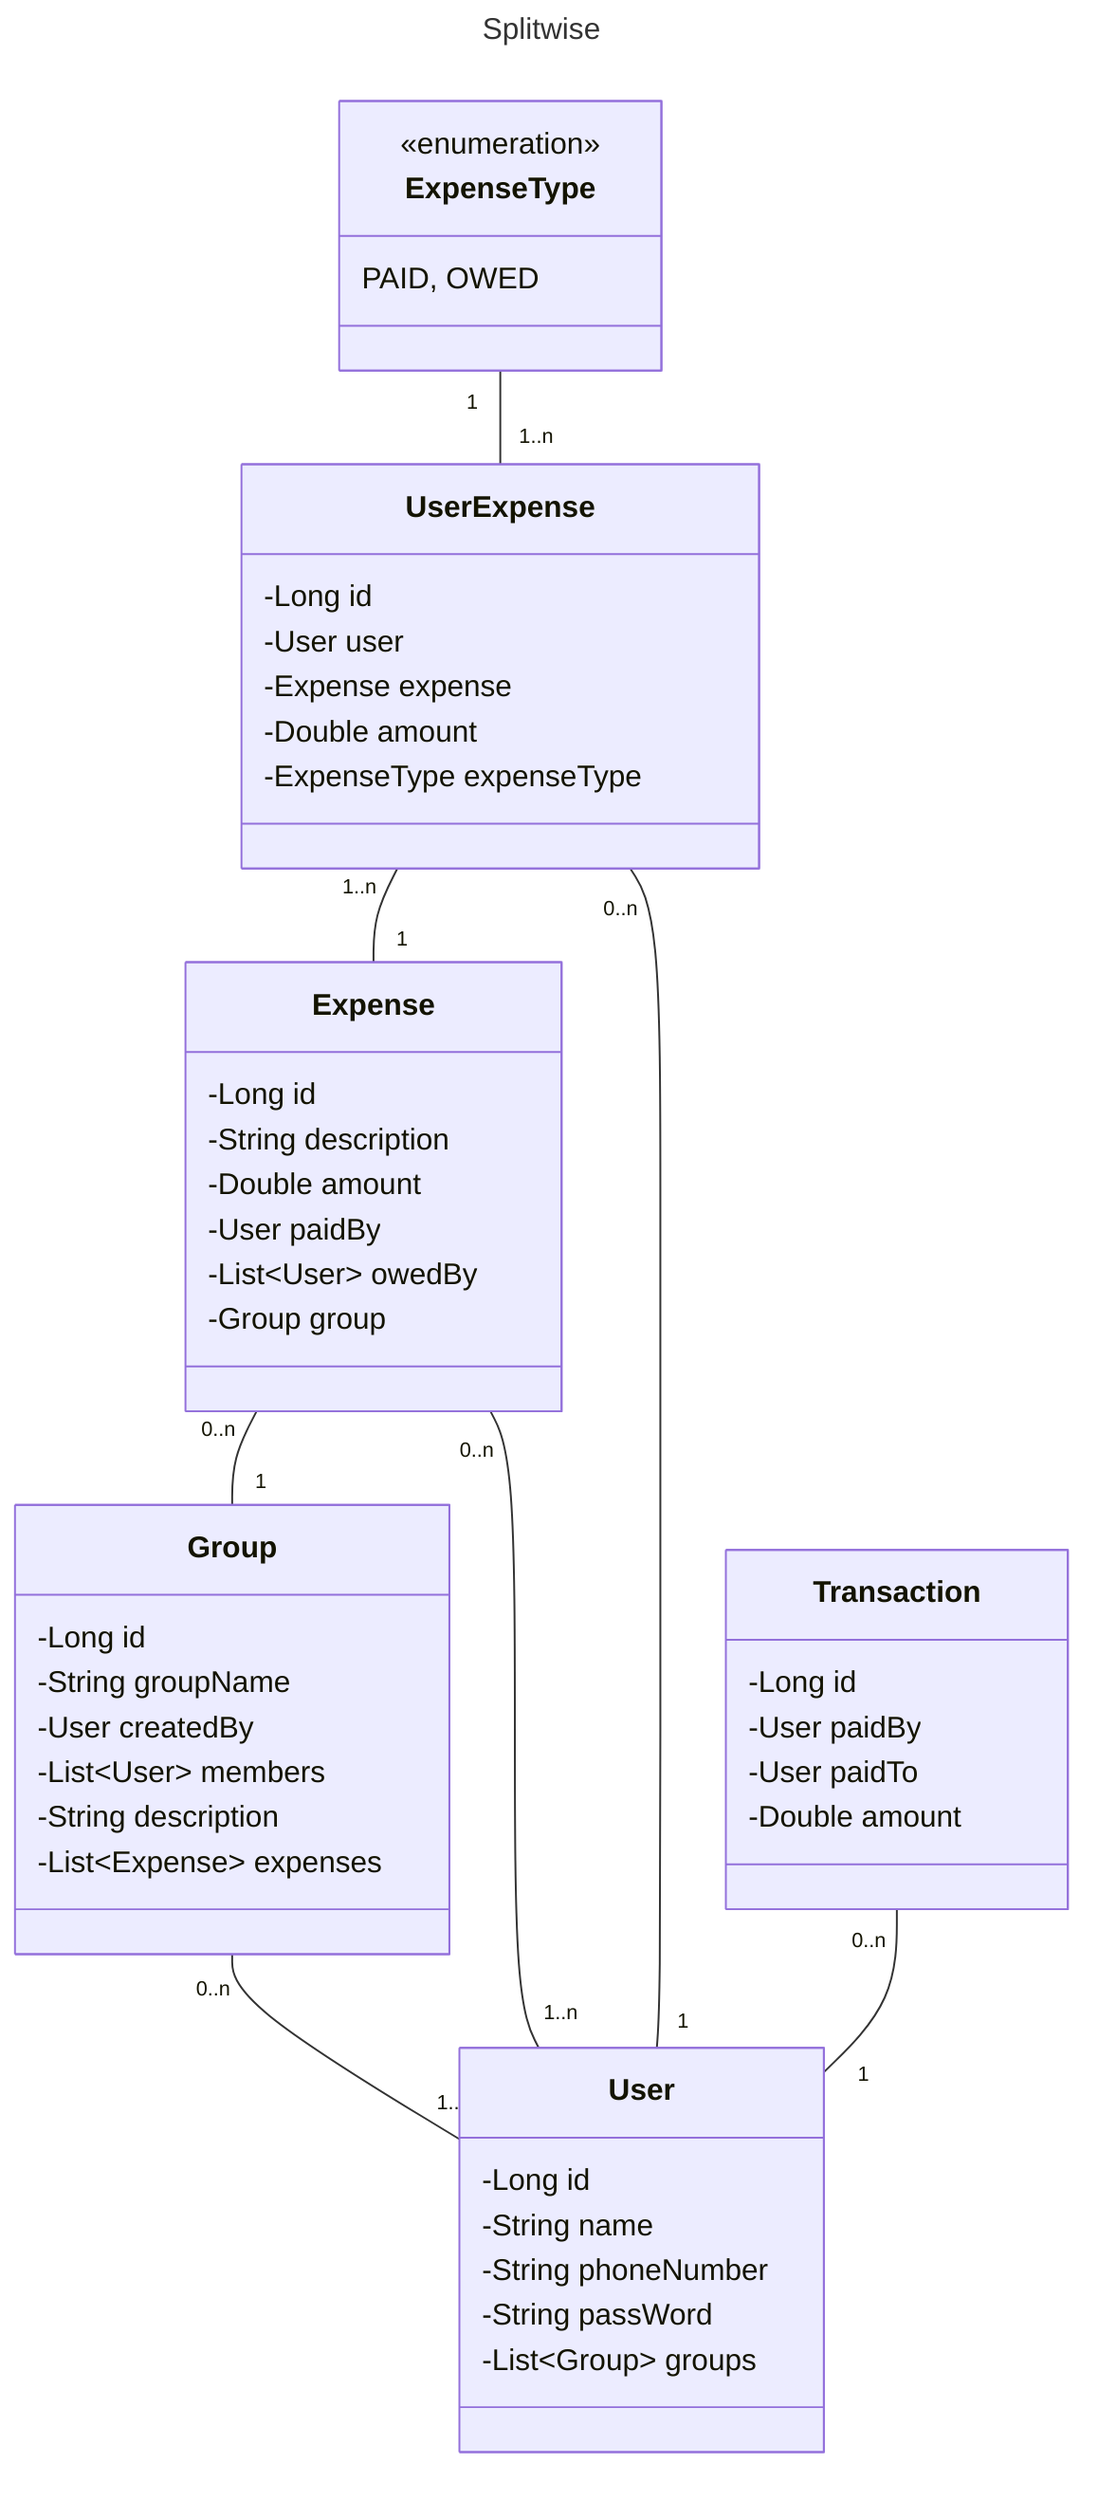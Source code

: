 ---
title: Splitwise
config:
  class:
    hideEmptyMembersBox: true
---
classDiagram
    class User{
        -Long id
        -String name
        -String phoneNumber
        -String passWord
        -List~Group~ groups
    }
    class Group{
        -Long id
        -String groupName
        -User createdBy
        -List~User~ members
        -String description
        -List~Expense~ expenses
    }
    Group "0..n" -- "1..n" User


    class Expense{
        -Long id
        -String description
        -Double amount
        -User paidBy
        -List~User~ owedBy
        -Group group
    }
    Expense "0..n" -- "1..n" User
    Expense "0..n" -- "1" Group

    class UserExpense{
        -Long id
        -User user
        -Expense expense
        -Double amount
        -ExpenseType expenseType
    }
    UserExpense "0..n" -- "1" User
    UserExpense "1..n" -- "1" Expense
    ExpenseType "1" -- "1..n" UserExpense

    class ExpenseType{
        <<enumeration>>
        PAID, OWED
    }
    class Transaction{
        -Long id
        -User paidBy
        -User paidTo
        -Double amount
    }
    Transaction "0..n" -- "1" User